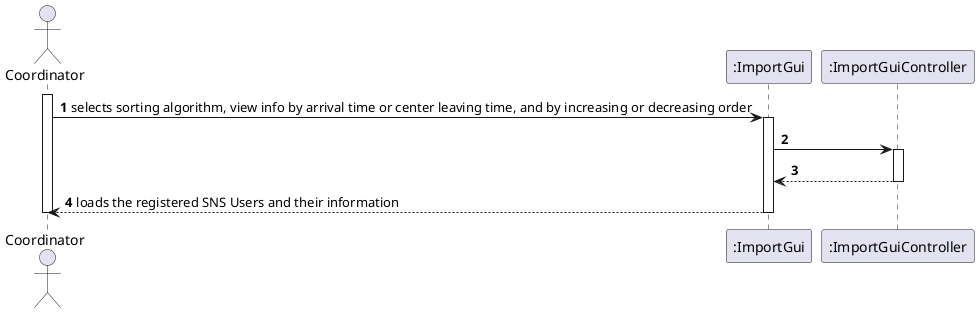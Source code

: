 @startuml
'https://plantuml.com/sequence-diagram

autonumber

actor "Coordinator" as coordinator

participant ":ImportGui" as gui
participant ":ImportGuiController" as controller


activate coordinator

coordinator -> gui : selects sorting algorithm, view info by arrival time or center leaving time, and by increasing or decreasing order
activate gui

gui -> controller :
activate controller

controller --> gui :
deactivate controller

gui --> coordinator : loads the registered SNS Users and their information
deactivate gui

deactivate coordinator
@enduml